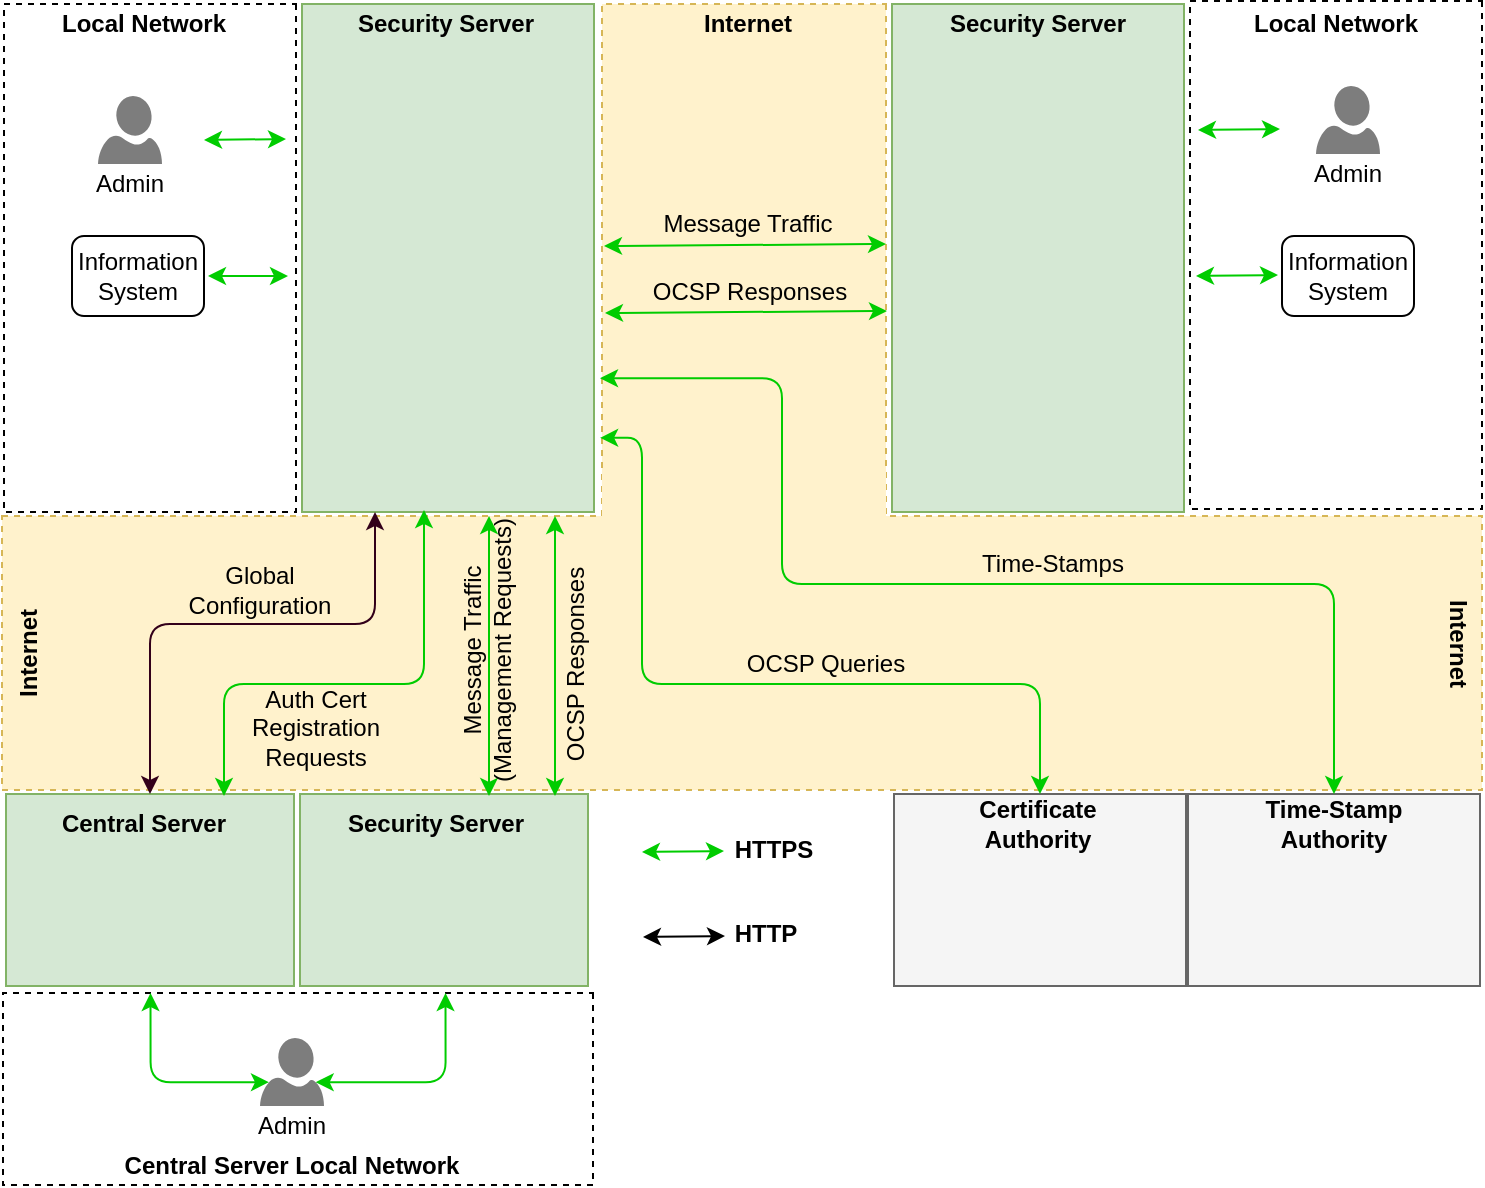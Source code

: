<mxfile version="10.8.9" type="device"><diagram id="6XxPmeYir-KdUFz_AkcW" name="Page-1"><mxGraphModel dx="1078" dy="754" grid="1" gridSize="10" guides="1" tooltips="1" connect="1" arrows="1" fold="1" page="1" pageScale="1" pageWidth="827" pageHeight="1169" math="0" shadow="0"><root><mxCell id="0"/><mxCell id="1" parent="0"/><mxCell id="vMifHOpfoVDnlBe_fbiD-2" value="" style="rounded=0;whiteSpace=wrap;html=1;glass=0;dashed=1;rotation=90;" vertex="1" parent="1"><mxGeometry x="-13" y="134" width="254" height="146" as="geometry"/></mxCell><mxCell id="vMifHOpfoVDnlBe_fbiD-3" value="" style="rounded=0;whiteSpace=wrap;html=1;glass=0;rotation=90;fillColor=#d5e8d4;strokeColor=#82b366;gradientColor=none;" vertex="1" parent="1"><mxGeometry x="136" y="134" width="254" height="146" as="geometry"/></mxCell><mxCell id="vMifHOpfoVDnlBe_fbiD-4" value="" style="rounded=0;whiteSpace=wrap;html=1;glass=0;dashed=1;fillColor=#fff2cc;rotation=90;strokeColor=#d6b656;" vertex="1" parent="1"><mxGeometry x="273" y="147" width="276" height="142" as="geometry"/></mxCell><mxCell id="vMifHOpfoVDnlBe_fbiD-5" value="Local Network" style="text;html=1;strokeColor=none;fillColor=none;align=center;verticalAlign=middle;whiteSpace=wrap;rounded=0;glass=0;fontStyle=1" vertex="1" parent="1"><mxGeometry x="56" y="80" width="110" height="20" as="geometry"/></mxCell><mxCell id="vMifHOpfoVDnlBe_fbiD-6" value="Security Server" style="text;html=1;strokeColor=none;fillColor=none;align=center;verticalAlign=middle;whiteSpace=wrap;rounded=0;glass=0;fontStyle=1" vertex="1" parent="1"><mxGeometry x="207" y="80" width="110" height="20" as="geometry"/></mxCell><mxCell id="vMifHOpfoVDnlBe_fbiD-7" value="Internet" style="text;html=1;strokeColor=none;fillColor=none;align=center;verticalAlign=middle;whiteSpace=wrap;rounded=0;glass=0;fontStyle=1" vertex="1" parent="1"><mxGeometry x="358" y="80" width="110" height="20" as="geometry"/></mxCell><mxCell id="vMifHOpfoVDnlBe_fbiD-8" value="" style="shadow=0;dashed=0;html=1;strokeColor=none;labelPosition=center;verticalLabelPosition=bottom;verticalAlign=top;align=center;shape=mxgraph.azure.user;fillColor=#7D7D7D;glass=0;" vertex="1" parent="1"><mxGeometry x="88" y="126" width="32" height="34" as="geometry"/></mxCell><mxCell id="vMifHOpfoVDnlBe_fbiD-9" value="Information System" style="rounded=1;whiteSpace=wrap;html=1;glass=0;strokeColor=#000000;fillColor=none;gradientColor=none;" vertex="1" parent="1"><mxGeometry x="75" y="196" width="66" height="40" as="geometry"/></mxCell><mxCell id="vMifHOpfoVDnlBe_fbiD-10" value="" style="rounded=0;whiteSpace=wrap;html=1;glass=0;rotation=90;fillColor=#d5e8d4;strokeColor=#82b366;gradientColor=none;" vertex="1" parent="1"><mxGeometry x="431" y="134" width="254" height="146" as="geometry"/></mxCell><mxCell id="vMifHOpfoVDnlBe_fbiD-11" value="Security Server" style="text;html=1;strokeColor=none;fillColor=none;align=center;verticalAlign=middle;whiteSpace=wrap;rounded=0;glass=0;fontStyle=1" vertex="1" parent="1"><mxGeometry x="503" y="80" width="110" height="20" as="geometry"/></mxCell><mxCell id="vMifHOpfoVDnlBe_fbiD-12" value="" style="rounded=0;whiteSpace=wrap;html=1;glass=0;dashed=1;rotation=90;" vertex="1" parent="1"><mxGeometry x="580" y="132.5" width="254" height="146" as="geometry"/></mxCell><mxCell id="vMifHOpfoVDnlBe_fbiD-13" value="Local Network" style="text;html=1;strokeColor=none;fillColor=none;align=center;verticalAlign=middle;whiteSpace=wrap;rounded=0;glass=0;fontStyle=1" vertex="1" parent="1"><mxGeometry x="652" y="79.5" width="110" height="20" as="geometry"/></mxCell><mxCell id="vMifHOpfoVDnlBe_fbiD-14" value="" style="shadow=0;dashed=0;html=1;strokeColor=none;labelPosition=center;verticalLabelPosition=bottom;verticalAlign=top;align=center;shape=mxgraph.azure.user;fillColor=#7D7D7D;glass=0;" vertex="1" parent="1"><mxGeometry x="697" y="121" width="32" height="34" as="geometry"/></mxCell><mxCell id="vMifHOpfoVDnlBe_fbiD-16" value="" style="endArrow=classic;startArrow=classic;html=1;exitX=1;exitY=0.5;exitDx=0;exitDy=0;fillColor=#d5e8d4;strokeColor=#00CC00;" edge="1" parent="1"><mxGeometry width="50" height="50" relative="1" as="geometry"><mxPoint x="143" y="216" as="sourcePoint"/><mxPoint x="183" y="216" as="targetPoint"/></mxGeometry></mxCell><mxCell id="vMifHOpfoVDnlBe_fbiD-17" value="" style="endArrow=classic;startArrow=classic;html=1;exitX=0.441;exitY=1.026;exitDx=0;exitDy=0;fillColor=#d5e8d4;strokeColor=#00CC00;entryX=0.437;entryY=-0.004;entryDx=0;entryDy=0;entryPerimeter=0;exitPerimeter=0;" edge="1" parent="1"><mxGeometry width="50" height="50" relative="1" as="geometry"><mxPoint x="341" y="201" as="sourcePoint"/><mxPoint x="482" y="200" as="targetPoint"/></mxGeometry></mxCell><mxCell id="vMifHOpfoVDnlBe_fbiD-18" value="" style="endArrow=classic;startArrow=classic;html=1;exitX=0.441;exitY=1.026;exitDx=0;exitDy=0;fillColor=#d5e8d4;strokeColor=#00CC00;entryX=0.437;entryY=-0.004;entryDx=0;entryDy=0;entryPerimeter=0;exitPerimeter=0;" edge="1" parent="1"><mxGeometry width="50" height="50" relative="1" as="geometry"><mxPoint x="341.5" y="234.5" as="sourcePoint"/><mxPoint x="482.5" y="233.5" as="targetPoint"/></mxGeometry></mxCell><mxCell id="vMifHOpfoVDnlBe_fbiD-19" value="" style="endArrow=classic;startArrow=classic;html=1;fillColor=#d5e8d4;strokeColor=#00CC00;" edge="1" parent="1"><mxGeometry width="50" height="50" relative="1" as="geometry"><mxPoint x="141" y="148" as="sourcePoint"/><mxPoint x="182" y="147.5" as="targetPoint"/></mxGeometry></mxCell><mxCell id="vMifHOpfoVDnlBe_fbiD-20" value="Admin" style="text;html=1;strokeColor=none;fillColor=none;align=center;verticalAlign=middle;whiteSpace=wrap;rounded=0;glass=0;" vertex="1" parent="1"><mxGeometry x="49" y="160" width="110" height="20" as="geometry"/></mxCell><mxCell id="vMifHOpfoVDnlBe_fbiD-21" value="Information System" style="rounded=1;whiteSpace=wrap;html=1;glass=0;strokeColor=#000000;fillColor=none;gradientColor=none;" vertex="1" parent="1"><mxGeometry x="680" y="196" width="66" height="40" as="geometry"/></mxCell><mxCell id="vMifHOpfoVDnlBe_fbiD-24" value="Admin" style="text;html=1;strokeColor=none;fillColor=none;align=center;verticalAlign=middle;whiteSpace=wrap;rounded=0;glass=0;" vertex="1" parent="1"><mxGeometry x="658" y="155" width="110" height="20" as="geometry"/></mxCell><mxCell id="vMifHOpfoVDnlBe_fbiD-25" value="Message Traffic" style="text;html=1;strokeColor=none;fillColor=none;align=center;verticalAlign=middle;whiteSpace=wrap;rounded=0;glass=0;" vertex="1" parent="1"><mxGeometry x="358" y="180" width="110" height="20" as="geometry"/></mxCell><mxCell id="vMifHOpfoVDnlBe_fbiD-26" value="OCSP Responses" style="text;html=1;strokeColor=none;fillColor=none;align=center;verticalAlign=middle;whiteSpace=wrap;rounded=0;glass=0;" vertex="1" parent="1"><mxGeometry x="359" y="214" width="110" height="20" as="geometry"/></mxCell><mxCell id="vMifHOpfoVDnlBe_fbiD-28" value="Security Server" style="text;html=1;strokeColor=none;fillColor=none;align=center;verticalAlign=middle;whiteSpace=wrap;rounded=0;glass=0;fontStyle=1" vertex="1" parent="1"><mxGeometry x="213" y="440" width="110" height="20" as="geometry"/></mxCell><mxCell id="vMifHOpfoVDnlBe_fbiD-30" value="" style="rounded=0;whiteSpace=wrap;html=1;glass=0;dashed=1;fillColor=#fff2cc;rotation=0;strokeColor=#d6b656;" vertex="1" parent="1"><mxGeometry x="40" y="336" width="740" height="137" as="geometry"/></mxCell><mxCell id="vMifHOpfoVDnlBe_fbiD-33" value="" style="rounded=0;whiteSpace=wrap;html=1;glass=0;rotation=90;fillColor=#d5e8d4;strokeColor=#82b366;gradientColor=none;" vertex="1" parent="1"><mxGeometry x="66" y="451" width="96" height="144" as="geometry"/></mxCell><mxCell id="vMifHOpfoVDnlBe_fbiD-34" value="" style="rounded=0;whiteSpace=wrap;html=1;glass=0;rotation=90;fillColor=#d5e8d4;strokeColor=#82b366;gradientColor=none;" vertex="1" parent="1"><mxGeometry x="213" y="451" width="96" height="144" as="geometry"/></mxCell><mxCell id="vMifHOpfoVDnlBe_fbiD-36" value="" style="rounded=0;whiteSpace=wrap;html=1;glass=0;rotation=90;dashed=1;" vertex="1" parent="1"><mxGeometry x="140" y="475" width="96" height="295" as="geometry"/></mxCell><mxCell id="vMifHOpfoVDnlBe_fbiD-37" value="Security Server" style="text;html=1;strokeColor=none;fillColor=none;align=center;verticalAlign=middle;whiteSpace=wrap;rounded=0;glass=0;fontStyle=1" vertex="1" parent="1"><mxGeometry x="202" y="480" width="110" height="20" as="geometry"/></mxCell><mxCell id="vMifHOpfoVDnlBe_fbiD-38" value="Central Server" style="text;html=1;strokeColor=none;fillColor=none;align=center;verticalAlign=middle;whiteSpace=wrap;rounded=0;glass=0;fontStyle=1" vertex="1" parent="1"><mxGeometry x="56" y="480" width="110" height="20" as="geometry"/></mxCell><mxCell id="vMifHOpfoVDnlBe_fbiD-39" value="" style="shadow=0;dashed=0;html=1;strokeColor=none;labelPosition=center;verticalLabelPosition=bottom;verticalAlign=top;align=center;shape=mxgraph.azure.user;fillColor=#7D7D7D;glass=0;" vertex="1" parent="1"><mxGeometry x="169" y="597" width="32" height="34" as="geometry"/></mxCell><mxCell id="vMifHOpfoVDnlBe_fbiD-40" value="Admin" style="text;html=1;strokeColor=none;fillColor=none;align=center;verticalAlign=middle;whiteSpace=wrap;rounded=0;glass=0;" vertex="1" parent="1"><mxGeometry x="130" y="631" width="110" height="20" as="geometry"/></mxCell><mxCell id="vMifHOpfoVDnlBe_fbiD-41" value="Central Server Local Network" style="text;html=1;strokeColor=none;fillColor=none;align=center;verticalAlign=middle;whiteSpace=wrap;rounded=0;glass=0;fontStyle=1" vertex="1" parent="1"><mxGeometry x="88" y="651" width="194" height="20" as="geometry"/></mxCell><mxCell id="vMifHOpfoVDnlBe_fbiD-42" value="" style="endArrow=classic;startArrow=classic;html=1;fillColor=#d5e8d4;strokeColor=#00CC00;exitX=0;exitY=0.75;exitDx=0;exitDy=0;entryX=0.14;entryY=0.65;entryDx=0;entryDy=0;entryPerimeter=0;edgeStyle=orthogonalEdgeStyle;" edge="1" parent="1" source="vMifHOpfoVDnlBe_fbiD-36" target="vMifHOpfoVDnlBe_fbiD-39"><mxGeometry width="50" height="50" relative="1" as="geometry"><mxPoint x="93.5" y="614" as="sourcePoint"/><mxPoint x="134.5" y="613.5" as="targetPoint"/><Array as="points"><mxPoint x="114" y="619"/></Array></mxGeometry></mxCell><mxCell id="vMifHOpfoVDnlBe_fbiD-46" value="" style="endArrow=classic;startArrow=classic;html=1;fillColor=#d5e8d4;strokeColor=#00CC00;exitX=0.87;exitY=0.65;exitDx=0;exitDy=0;entryX=0;entryY=0.25;entryDx=0;entryDy=0;exitPerimeter=0;edgeStyle=orthogonalEdgeStyle;" edge="1" parent="1" source="vMifHOpfoVDnlBe_fbiD-39" target="vMifHOpfoVDnlBe_fbiD-36"><mxGeometry width="50" height="50" relative="1" as="geometry"><mxPoint x="124.333" y="584.333" as="sourcePoint"/><mxPoint x="183.667" y="629" as="targetPoint"/><Array as="points"><mxPoint x="262" y="619"/></Array></mxGeometry></mxCell><mxCell id="vMifHOpfoVDnlBe_fbiD-48" value="" style="endArrow=classic;startArrow=classic;html=1;fillColor=#d5e8d4;strokeColor=#00CC00;" edge="1" parent="1"><mxGeometry width="50" height="50" relative="1" as="geometry"><mxPoint x="638" y="143" as="sourcePoint"/><mxPoint x="679" y="142.5" as="targetPoint"/></mxGeometry></mxCell><mxCell id="vMifHOpfoVDnlBe_fbiD-49" value="" style="endArrow=classic;startArrow=classic;html=1;fillColor=#d5e8d4;strokeColor=#00CC00;" edge="1" parent="1"><mxGeometry width="50" height="50" relative="1" as="geometry"><mxPoint x="637" y="216" as="sourcePoint"/><mxPoint x="678" y="215.5" as="targetPoint"/></mxGeometry></mxCell><mxCell id="vMifHOpfoVDnlBe_fbiD-50" value="" style="endArrow=classic;startArrow=classic;html=1;fillColor=#d5e8d4;strokeColor=#00CC00;" edge="1" parent="1"><mxGeometry width="50" height="50" relative="1" as="geometry"><mxPoint x="316.5" y="336" as="sourcePoint"/><mxPoint x="316.5" y="476" as="targetPoint"/></mxGeometry></mxCell><mxCell id="vMifHOpfoVDnlBe_fbiD-51" value="" style="endArrow=classic;startArrow=classic;html=1;fillColor=#d5e8d4;strokeColor=#00CC00;" edge="1" parent="1"><mxGeometry width="50" height="50" relative="1" as="geometry"><mxPoint x="283.5" y="336" as="sourcePoint"/><mxPoint x="283.5" y="476" as="targetPoint"/></mxGeometry></mxCell><mxCell id="vMifHOpfoVDnlBe_fbiD-52" value="Message Traffic&lt;br&gt;(Management Requests)&lt;br&gt;" style="text;html=1;strokeColor=none;fillColor=none;align=center;verticalAlign=middle;whiteSpace=wrap;rounded=0;glass=0;rotation=-90;" vertex="1" parent="1"><mxGeometry x="212" y="393" width="141" height="20" as="geometry"/></mxCell><mxCell id="vMifHOpfoVDnlBe_fbiD-53" value="OCSP Responses" style="text;html=1;strokeColor=none;fillColor=none;align=center;verticalAlign=middle;whiteSpace=wrap;rounded=0;glass=0;rotation=-90;" vertex="1" parent="1"><mxGeometry x="272" y="400" width="110" height="20" as="geometry"/></mxCell><mxCell id="vMifHOpfoVDnlBe_fbiD-54" value="" style="endArrow=classic;startArrow=classic;html=1;fillColor=#d5e8d4;strokeColor=#00CC00;edgeStyle=orthogonalEdgeStyle;" edge="1" parent="1"><mxGeometry width="50" height="50" relative="1" as="geometry"><mxPoint x="251" y="333" as="sourcePoint"/><mxPoint x="151" y="476" as="targetPoint"/><Array as="points"><mxPoint x="251" y="420"/><mxPoint x="151" y="420"/></Array></mxGeometry></mxCell><mxCell id="vMifHOpfoVDnlBe_fbiD-55" value="" style="endArrow=classic;startArrow=classic;html=1;fillColor=#d5e8d4;strokeColor=#33001A;exitX=1;exitY=0.75;exitDx=0;exitDy=0;entryX=0;entryY=0.5;entryDx=0;entryDy=0;edgeStyle=orthogonalEdgeStyle;" edge="1" parent="1" source="vMifHOpfoVDnlBe_fbiD-3" target="vMifHOpfoVDnlBe_fbiD-33"><mxGeometry width="50" height="50" relative="1" as="geometry"><mxPoint x="336.5" y="356" as="sourcePoint"/><mxPoint x="336.5" y="496" as="targetPoint"/><Array as="points"><mxPoint x="227" y="390"/><mxPoint x="114" y="390"/></Array></mxGeometry></mxCell><mxCell id="vMifHOpfoVDnlBe_fbiD-57" value="Global Configuration" style="text;html=1;strokeColor=none;fillColor=none;align=center;verticalAlign=middle;whiteSpace=wrap;rounded=0;glass=0;" vertex="1" parent="1"><mxGeometry x="114" y="363" width="110" height="20" as="geometry"/></mxCell><mxCell id="vMifHOpfoVDnlBe_fbiD-59" value="Auth Cert Registration Requests" style="text;html=1;strokeColor=none;fillColor=none;align=center;verticalAlign=middle;whiteSpace=wrap;rounded=0;glass=0;" vertex="1" parent="1"><mxGeometry x="137" y="432" width="120" height="20" as="geometry"/></mxCell><mxCell id="vMifHOpfoVDnlBe_fbiD-60" value="" style="rounded=0;whiteSpace=wrap;html=1;glass=0;rotation=90;fillColor=#f5f5f5;strokeColor=#666666;fontColor=#333333;" vertex="1" parent="1"><mxGeometry x="511" y="450" width="96" height="146" as="geometry"/></mxCell><mxCell id="vMifHOpfoVDnlBe_fbiD-61" value="" style="rounded=0;whiteSpace=wrap;html=1;glass=0;rotation=90;fillColor=#f5f5f5;strokeColor=#666666;fontColor=#333333;" vertex="1" parent="1"><mxGeometry x="658" y="450" width="96" height="146" as="geometry"/></mxCell><mxCell id="vMifHOpfoVDnlBe_fbiD-65" value="Certificate Authority" style="text;html=1;strokeColor=none;fillColor=none;align=center;verticalAlign=middle;whiteSpace=wrap;rounded=0;glass=0;fontStyle=1" vertex="1" parent="1"><mxGeometry x="503" y="480" width="110" height="20" as="geometry"/></mxCell><mxCell id="vMifHOpfoVDnlBe_fbiD-68" value="Time-Stamp Authority" style="text;html=1;strokeColor=none;fillColor=none;align=center;verticalAlign=middle;whiteSpace=wrap;rounded=0;glass=0;fontStyle=1" vertex="1" parent="1"><mxGeometry x="651" y="480" width="110" height="20" as="geometry"/></mxCell><mxCell id="vMifHOpfoVDnlBe_fbiD-69" value="Time-Stamps" style="text;html=1;strokeColor=none;fillColor=none;align=center;verticalAlign=middle;whiteSpace=wrap;rounded=0;glass=0;" vertex="1" parent="1"><mxGeometry x="474" y="350" width="183" height="20" as="geometry"/></mxCell><mxCell id="vMifHOpfoVDnlBe_fbiD-70" value="OCSP Queries" style="text;html=1;strokeColor=none;fillColor=none;align=center;verticalAlign=middle;whiteSpace=wrap;rounded=0;glass=0;" vertex="1" parent="1"><mxGeometry x="390" y="400" width="124" height="20" as="geometry"/></mxCell><mxCell id="vMifHOpfoVDnlBe_fbiD-71" value="" style="endArrow=classic;startArrow=classic;html=1;fillColor=#d5e8d4;strokeColor=#00CC00;" edge="1" parent="1"><mxGeometry width="50" height="50" relative="1" as="geometry"><mxPoint x="360" y="504" as="sourcePoint"/><mxPoint x="401" y="503.5" as="targetPoint"/></mxGeometry></mxCell><mxCell id="vMifHOpfoVDnlBe_fbiD-72" value="" style="endArrow=classic;startArrow=classic;html=1;fillColor=#d5e8d4;strokeColor=#000000;" edge="1" parent="1"><mxGeometry width="50" height="50" relative="1" as="geometry"><mxPoint x="360.5" y="546.5" as="sourcePoint"/><mxPoint x="401.5" y="546" as="targetPoint"/></mxGeometry></mxCell><mxCell id="vMifHOpfoVDnlBe_fbiD-73" value="HTTPS" style="text;html=1;strokeColor=none;fillColor=none;align=center;verticalAlign=middle;whiteSpace=wrap;rounded=0;glass=0;fontStyle=1" vertex="1" parent="1"><mxGeometry x="400.5" y="493" width="50" height="20" as="geometry"/></mxCell><mxCell id="vMifHOpfoVDnlBe_fbiD-74" value="HTTP" style="text;html=1;strokeColor=none;fillColor=none;align=center;verticalAlign=middle;whiteSpace=wrap;rounded=0;glass=0;fontStyle=1" vertex="1" parent="1"><mxGeometry x="396.5" y="535" width="50" height="20" as="geometry"/></mxCell><mxCell id="vMifHOpfoVDnlBe_fbiD-75" value="Internet" style="text;html=1;strokeColor=none;fillColor=none;align=center;verticalAlign=middle;whiteSpace=wrap;rounded=0;glass=0;fontStyle=1;rotation=90;" vertex="1" parent="1"><mxGeometry x="713" y="390" width="110" height="20" as="geometry"/></mxCell><mxCell id="vMifHOpfoVDnlBe_fbiD-76" value="Internet" style="text;html=1;strokeColor=none;fillColor=none;align=center;verticalAlign=middle;whiteSpace=wrap;rounded=0;glass=0;fontStyle=1;rotation=-90;" vertex="1" parent="1"><mxGeometry x="-2" y="394.5" width="110" height="20" as="geometry"/></mxCell><mxCell id="vMifHOpfoVDnlBe_fbiD-77" value="" style="rounded=0;whiteSpace=wrap;html=1;glass=0;dashed=1;fillColor=#fff2cc;rotation=90;strokeColor=none;" vertex="1" parent="1"><mxGeometry x="392.5" y="261" width="37" height="142" as="geometry"/></mxCell><mxCell id="vMifHOpfoVDnlBe_fbiD-67" value="" style="endArrow=classic;startArrow=classic;html=1;fillColor=#d5e8d4;strokeColor=#00CC00;entryX=0;entryY=0.5;entryDx=0;entryDy=0;exitX=0.678;exitY=1.007;exitDx=0;exitDy=0;edgeStyle=orthogonalEdgeStyle;exitPerimeter=0;" edge="1" parent="1" source="vMifHOpfoVDnlBe_fbiD-4" target="vMifHOpfoVDnlBe_fbiD-61"><mxGeometry width="50" height="50" relative="1" as="geometry"><mxPoint x="293.5" y="346" as="sourcePoint"/><mxPoint x="293.5" y="486" as="targetPoint"/><Array as="points"><mxPoint x="430" y="267"/><mxPoint x="430" y="370"/><mxPoint x="706" y="370"/></Array></mxGeometry></mxCell><mxCell id="vMifHOpfoVDnlBe_fbiD-64" value="" style="endArrow=classic;startArrow=classic;html=1;fillColor=#d5e8d4;strokeColor=#00CC00;exitX=0.854;exitY=-0.021;exitDx=0;exitDy=0;exitPerimeter=0;edgeStyle=orthogonalEdgeStyle;entryX=0;entryY=0.5;entryDx=0;entryDy=0;" edge="1" parent="1" source="vMifHOpfoVDnlBe_fbiD-3" target="vMifHOpfoVDnlBe_fbiD-60"><mxGeometry width="50" height="50" relative="1" as="geometry"><mxPoint x="410.5" y="400" as="sourcePoint"/><mxPoint x="558" y="470" as="targetPoint"/><Array as="points"><mxPoint x="360" y="297"/><mxPoint x="360" y="420"/><mxPoint x="559" y="420"/></Array></mxGeometry></mxCell></root></mxGraphModel></diagram></mxfile>